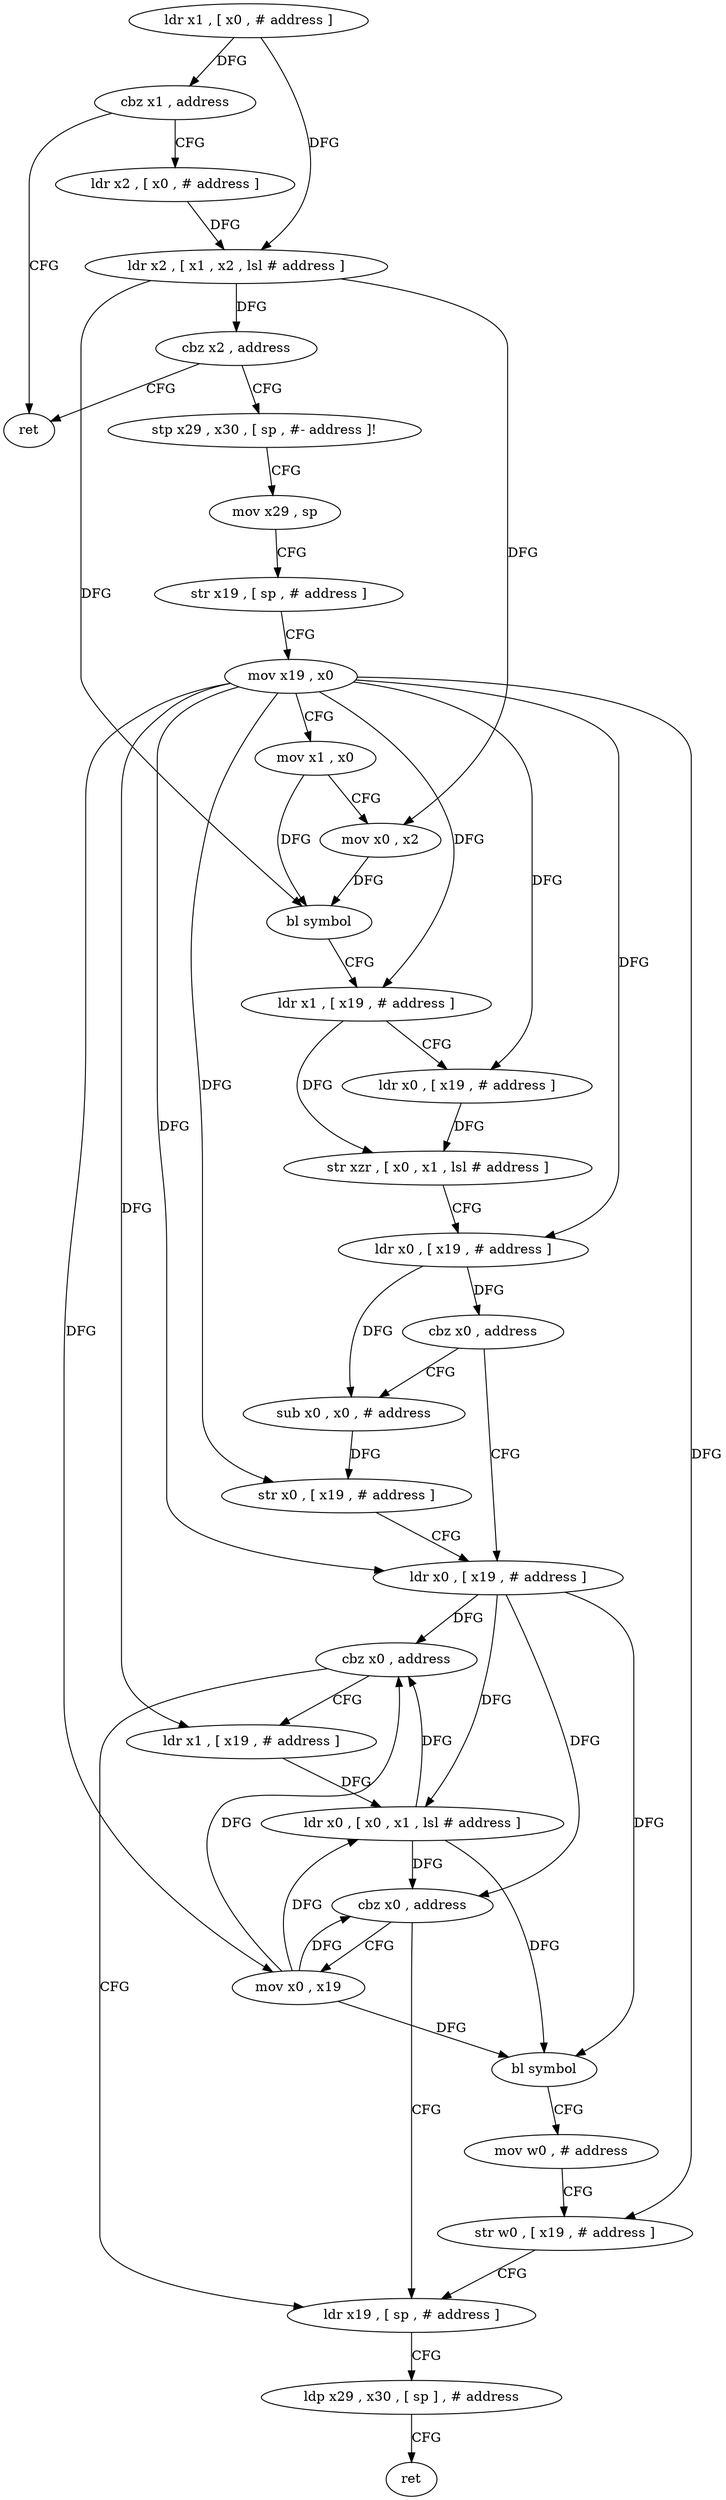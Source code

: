 digraph "func" {
"125836" [label = "ldr x1 , [ x0 , # address ]" ]
"125840" [label = "cbz x1 , address" ]
"125960" [label = "ret" ]
"125844" [label = "ldr x2 , [ x0 , # address ]" ]
"125848" [label = "ldr x2 , [ x1 , x2 , lsl # address ]" ]
"125852" [label = "cbz x2 , address" ]
"125856" [label = "stp x29 , x30 , [ sp , #- address ]!" ]
"125860" [label = "mov x29 , sp" ]
"125864" [label = "str x19 , [ sp , # address ]" ]
"125868" [label = "mov x19 , x0" ]
"125872" [label = "mov x1 , x0" ]
"125876" [label = "mov x0 , x2" ]
"125880" [label = "bl symbol" ]
"125884" [label = "ldr x1 , [ x19 , # address ]" ]
"125888" [label = "ldr x0 , [ x19 , # address ]" ]
"125892" [label = "str xzr , [ x0 , x1 , lsl # address ]" ]
"125896" [label = "ldr x0 , [ x19 , # address ]" ]
"125900" [label = "cbz x0 , address" ]
"125912" [label = "ldr x0 , [ x19 , # address ]" ]
"125904" [label = "sub x0 , x0 , # address" ]
"125916" [label = "cbz x0 , address" ]
"125948" [label = "ldr x19 , [ sp , # address ]" ]
"125920" [label = "ldr x1 , [ x19 , # address ]" ]
"125908" [label = "str x0 , [ x19 , # address ]" ]
"125952" [label = "ldp x29 , x30 , [ sp ] , # address" ]
"125956" [label = "ret" ]
"125924" [label = "ldr x0 , [ x0 , x1 , lsl # address ]" ]
"125928" [label = "cbz x0 , address" ]
"125932" [label = "mov x0 , x19" ]
"125936" [label = "bl symbol" ]
"125940" [label = "mov w0 , # address" ]
"125944" [label = "str w0 , [ x19 , # address ]" ]
"125836" -> "125840" [ label = "DFG" ]
"125836" -> "125848" [ label = "DFG" ]
"125840" -> "125960" [ label = "CFG" ]
"125840" -> "125844" [ label = "CFG" ]
"125844" -> "125848" [ label = "DFG" ]
"125848" -> "125852" [ label = "DFG" ]
"125848" -> "125876" [ label = "DFG" ]
"125848" -> "125880" [ label = "DFG" ]
"125852" -> "125960" [ label = "CFG" ]
"125852" -> "125856" [ label = "CFG" ]
"125856" -> "125860" [ label = "CFG" ]
"125860" -> "125864" [ label = "CFG" ]
"125864" -> "125868" [ label = "CFG" ]
"125868" -> "125872" [ label = "CFG" ]
"125868" -> "125884" [ label = "DFG" ]
"125868" -> "125888" [ label = "DFG" ]
"125868" -> "125896" [ label = "DFG" ]
"125868" -> "125912" [ label = "DFG" ]
"125868" -> "125908" [ label = "DFG" ]
"125868" -> "125920" [ label = "DFG" ]
"125868" -> "125932" [ label = "DFG" ]
"125868" -> "125944" [ label = "DFG" ]
"125872" -> "125876" [ label = "CFG" ]
"125872" -> "125880" [ label = "DFG" ]
"125876" -> "125880" [ label = "DFG" ]
"125880" -> "125884" [ label = "CFG" ]
"125884" -> "125888" [ label = "CFG" ]
"125884" -> "125892" [ label = "DFG" ]
"125888" -> "125892" [ label = "DFG" ]
"125892" -> "125896" [ label = "CFG" ]
"125896" -> "125900" [ label = "DFG" ]
"125896" -> "125904" [ label = "DFG" ]
"125900" -> "125912" [ label = "CFG" ]
"125900" -> "125904" [ label = "CFG" ]
"125912" -> "125916" [ label = "DFG" ]
"125912" -> "125924" [ label = "DFG" ]
"125912" -> "125928" [ label = "DFG" ]
"125912" -> "125936" [ label = "DFG" ]
"125904" -> "125908" [ label = "DFG" ]
"125916" -> "125948" [ label = "CFG" ]
"125916" -> "125920" [ label = "CFG" ]
"125948" -> "125952" [ label = "CFG" ]
"125920" -> "125924" [ label = "DFG" ]
"125908" -> "125912" [ label = "CFG" ]
"125952" -> "125956" [ label = "CFG" ]
"125924" -> "125928" [ label = "DFG" ]
"125924" -> "125916" [ label = "DFG" ]
"125924" -> "125936" [ label = "DFG" ]
"125928" -> "125948" [ label = "CFG" ]
"125928" -> "125932" [ label = "CFG" ]
"125932" -> "125936" [ label = "DFG" ]
"125932" -> "125916" [ label = "DFG" ]
"125932" -> "125928" [ label = "DFG" ]
"125932" -> "125924" [ label = "DFG" ]
"125936" -> "125940" [ label = "CFG" ]
"125940" -> "125944" [ label = "CFG" ]
"125944" -> "125948" [ label = "CFG" ]
}
